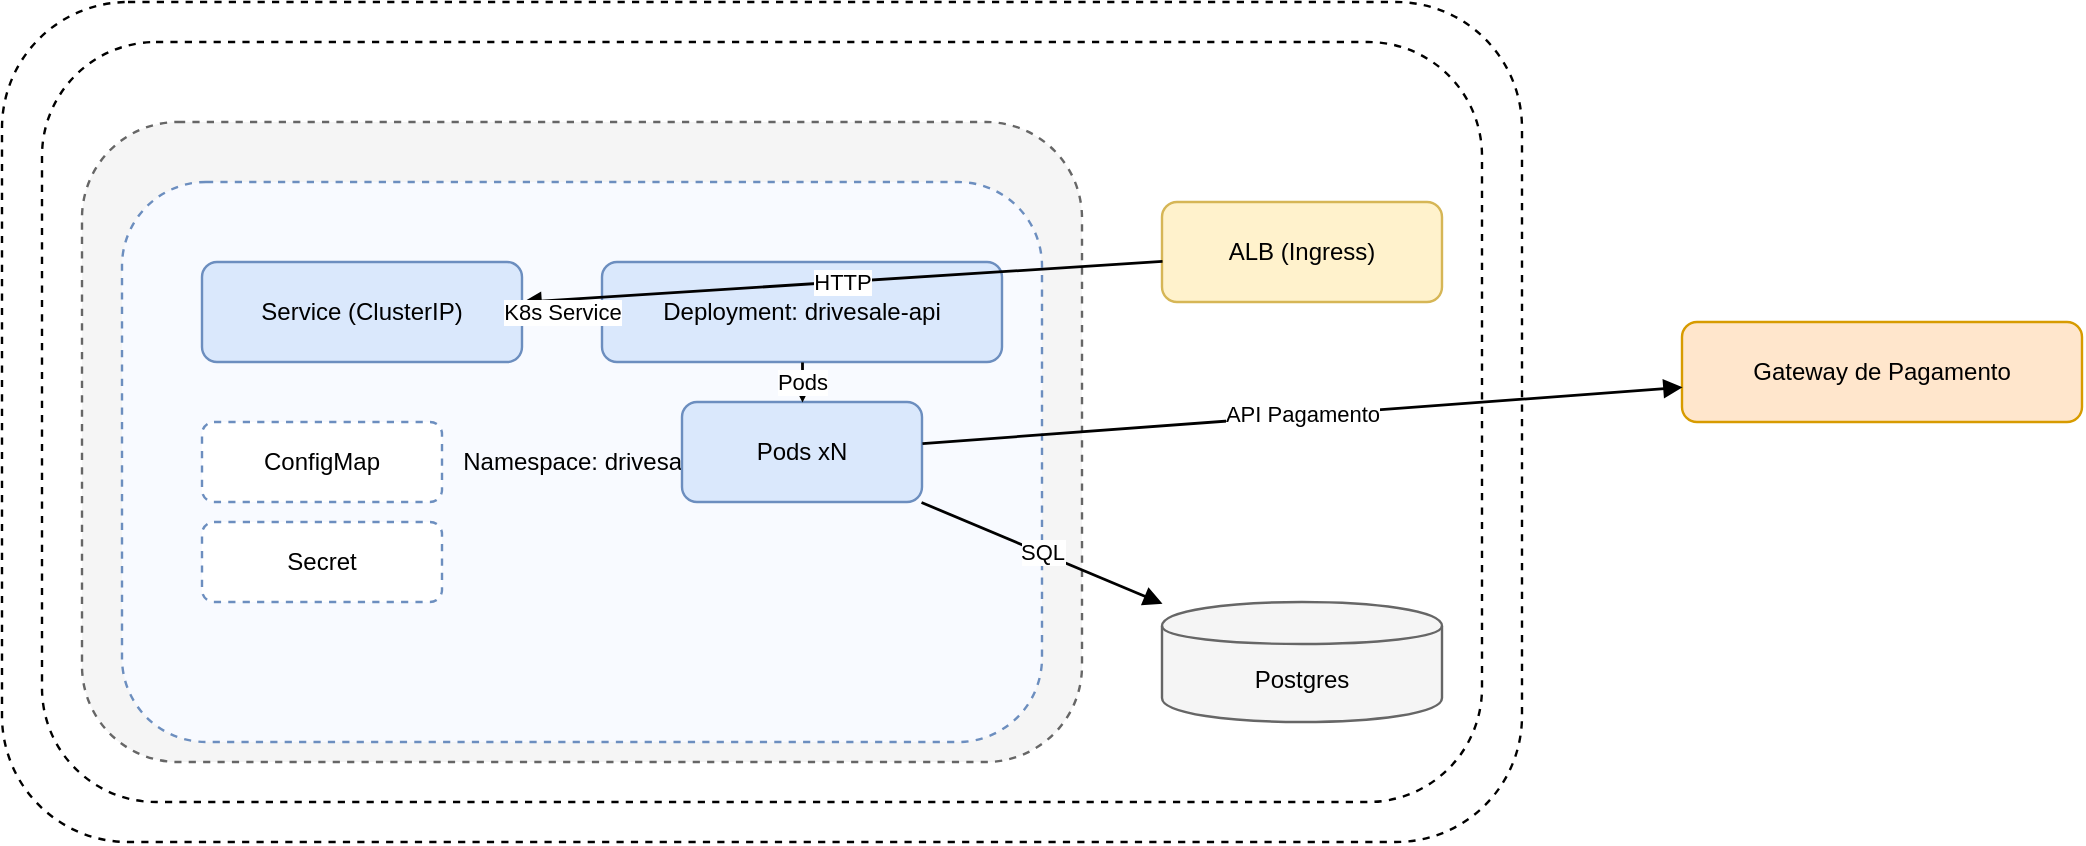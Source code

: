 <mxfile version="26.1.1">
  <diagram id="eks-1" name="Deployment (EKS)">
    <mxGraphModel dx="780" dy="496" grid="1" gridSize="10" guides="1" tooltips="1" connect="1" arrows="1" fold="1" page="1" pageScale="1" pageWidth="1100" pageHeight="850" math="0" shadow="0">
      <root>
        <mxCell id="0" />
        <mxCell id="1" parent="0" />
        <mxCell id="aws" value="AWS" style="rounded=1;whiteSpace=wrap;html=1;fillColor=#ffffff;strokeColor=#000000;strokeWidth=1.2;dashed=1;" parent="1" vertex="1">
          <mxGeometry x="20" y="20" width="760" height="420" as="geometry" />
        </mxCell>
        <mxCell id="vpc" value="VPC" style="rounded=1;whiteSpace=wrap;html=1;fillColor=#ffffff;strokeColor=#000000;strokeWidth=1.2;dashed=1;" parent="1" vertex="1">
          <mxGeometry x="40" y="40" width="720" height="380" as="geometry" />
        </mxCell>
        <mxCell id="eks" value="EKS Cluster" style="rounded=1;whiteSpace=wrap;html=1;fillColor=#f5f5f5;strokeColor=#666666;strokeWidth=1.2;dashed=1;" parent="1" vertex="1">
          <mxGeometry x="60" y="80" width="500" height="320" as="geometry" />
        </mxCell>
        <mxCell id="ns" value="Namespace: drivesale" style="rounded=1;whiteSpace=wrap;html=1;fillColor=#f8faff;strokeColor=#6c8ebf;strokeWidth=1.2;dashed=1;" parent="1" vertex="1">
          <mxGeometry x="80" y="110" width="460" height="280" as="geometry" />
        </mxCell>
        <mxCell id="alb" value="ALB (Ingress)" style="rounded=1;whiteSpace=wrap;html=1;fillColor=#fff2cc;strokeColor=#d6b656;strokeWidth=1.2;" parent="1" vertex="1">
          <mxGeometry x="600" y="120" width="140" height="50" as="geometry" />
        </mxCell>
        <mxCell id="svc" value="Service (ClusterIP)" style="rounded=1;whiteSpace=wrap;html=1;fillColor=#dae8fc;strokeColor=#6c8ebf;strokeWidth=1.2;" parent="1" vertex="1">
          <mxGeometry x="120" y="150" width="160" height="50" as="geometry" />
        </mxCell>
        <mxCell id="dep" value="Deployment: drivesale-api" style="rounded=1;whiteSpace=wrap;html=1;fillColor=#dae8fc;strokeColor=#6c8ebf;strokeWidth=1.2;" parent="1" vertex="1">
          <mxGeometry x="320" y="150" width="200" height="50" as="geometry" />
        </mxCell>
        <mxCell id="pods" value="Pods xN" style="rounded=1;whiteSpace=wrap;html=1;fillColor=#dae8fc;strokeColor=#6c8ebf;strokeWidth=1.2;" parent="1" vertex="1">
          <mxGeometry x="360" y="220" width="120" height="50" as="geometry" />
        </mxCell>
        <mxCell id="cm" value="ConfigMap" style="rounded=1;whiteSpace=wrap;html=1;fillColor=#ffffff;strokeColor=#6c8ebf;strokeWidth=1.2;dashed=1;" parent="1" vertex="1">
          <mxGeometry x="120" y="230" width="120" height="40" as="geometry" />
        </mxCell>
        <mxCell id="sec" value="Secret" style="rounded=1;whiteSpace=wrap;html=1;fillColor=#ffffff;strokeColor=#6c8ebf;strokeWidth=1.2;dashed=1;" parent="1" vertex="1">
          <mxGeometry x="120" y="280" width="120" height="40" as="geometry" />
        </mxCell>
        <mxCell id="rds" value="Postgres" style="shape=cylinder;whiteSpace=wrap;html=1;boundedLbl=1;fillColor=#f5f5f5;strokeColor=#666666;strokeWidth=1.2;" parent="1" vertex="1">
          <mxGeometry x="600" y="320" width="140" height="60" as="geometry" />
        </mxCell>
        <mxCell id="pay" value="Gateway de Pagamento" style="rounded=1;whiteSpace=wrap;html=1;fillColor=#ffe6cc;strokeColor=#d79b00;strokeWidth=1.2;" parent="1" vertex="1">
          <mxGeometry x="860" y="180" width="200" height="50" as="geometry" />
        </mxCell>
        <mxCell id="e1" value="HTTP" style="endArrow=block;html=1;strokeWidth=1.4;" parent="1" source="alb" target="svc" edge="1">
          <mxGeometry relative="1" as="geometry" />
        </mxCell>
        <mxCell id="e2" value="K8s Service" style="endArrow=block;html=1;strokeWidth=1.4;" parent="1" source="svc" target="dep" edge="1">
          <mxGeometry relative="1" as="geometry" />
        </mxCell>
        <mxCell id="e3" value="Pods" style="endArrow=block;html=1;strokeWidth=1.4;" parent="1" source="dep" target="pods" edge="1">
          <mxGeometry relative="1" as="geometry" />
        </mxCell>
        <mxCell id="e4" value="SQL" style="endArrow=block;html=1;strokeWidth=1.4;" parent="1" source="pods" target="rds" edge="1">
          <mxGeometry relative="1" as="geometry" />
        </mxCell>
        <mxCell id="e5" value="API Pagamento" style="endArrow=block;html=1;strokeWidth=1.4;" parent="1" source="pods" target="pay" edge="1">
          <mxGeometry relative="1" as="geometry" />
        </mxCell>
      </root>
    </mxGraphModel>
  </diagram>
</mxfile>
